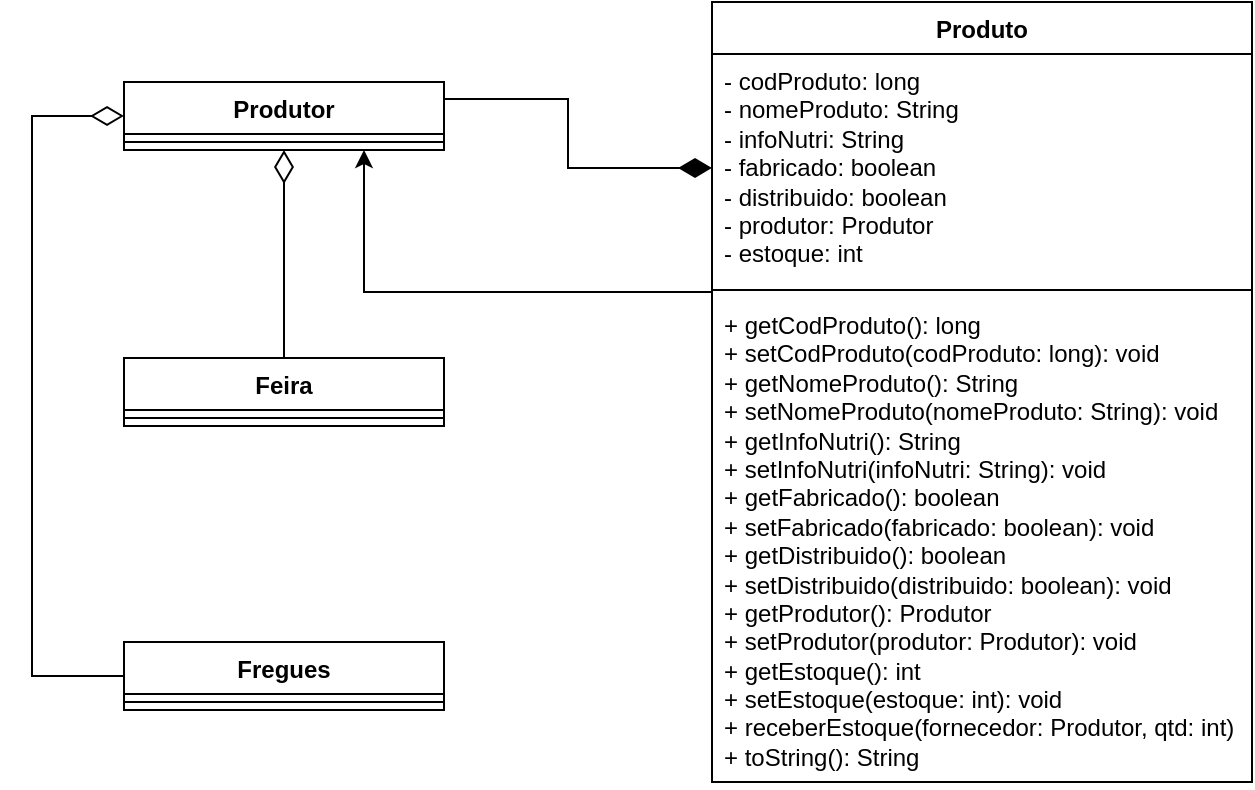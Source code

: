 <mxfile version="21.5.2" type="github">
  <diagram name="Página-1" id="trgVyaGOAGARNnxK2m3R">
    <mxGraphModel dx="880" dy="442" grid="1" gridSize="10" guides="1" tooltips="1" connect="1" arrows="1" fold="1" page="1" pageScale="1" pageWidth="827" pageHeight="1169" math="0" shadow="0">
      <root>
        <mxCell id="0" />
        <mxCell id="1" parent="0" />
        <mxCell id="4S8blp3XQvQkkuksVJ6E-1" value="Produto" style="swimlane;fontStyle=1;align=center;verticalAlign=top;childLayout=stackLayout;horizontal=1;startSize=26;horizontalStack=0;resizeParent=1;resizeParentMax=0;resizeLast=0;collapsible=1;marginBottom=0;whiteSpace=wrap;html=1;" parent="1" vertex="1">
          <mxGeometry x="450" y="80" width="270" height="390" as="geometry" />
        </mxCell>
        <mxCell id="4S8blp3XQvQkkuksVJ6E-2" value="&lt;div&gt;- codProduto: long&lt;/div&gt;&lt;div&gt;- nomeProduto: String&lt;/div&gt;&lt;div&gt;- infoNutri: String&lt;/div&gt;&lt;div&gt;- fabricado: boolean&lt;/div&gt;&lt;div&gt;- distribuido: boolean&lt;/div&gt;&lt;div&gt;- produtor: Produtor&lt;/div&gt;&lt;div&gt;- estoque: int&lt;br&gt;&lt;/div&gt;" style="text;strokeColor=none;fillColor=none;align=left;verticalAlign=top;spacingLeft=4;spacingRight=4;overflow=hidden;rotatable=0;points=[[0,0.5],[1,0.5]];portConstraint=eastwest;whiteSpace=wrap;html=1;" parent="4S8blp3XQvQkkuksVJ6E-1" vertex="1">
          <mxGeometry y="26" width="270" height="114" as="geometry" />
        </mxCell>
        <mxCell id="4S8blp3XQvQkkuksVJ6E-3" value="" style="line;strokeWidth=1;fillColor=none;align=left;verticalAlign=middle;spacingTop=-1;spacingLeft=3;spacingRight=3;rotatable=0;labelPosition=right;points=[];portConstraint=eastwest;strokeColor=inherit;" parent="4S8blp3XQvQkkuksVJ6E-1" vertex="1">
          <mxGeometry y="140" width="270" height="8" as="geometry" />
        </mxCell>
        <mxCell id="4S8blp3XQvQkkuksVJ6E-4" value="&lt;div&gt;+ getCodProduto(): long&lt;/div&gt;&lt;div&gt;+ setCodProduto(codProduto: long): void&lt;/div&gt;&lt;div&gt;+ getNomeProduto(): String&lt;/div&gt;&lt;div&gt;+ setNomeProduto(nomeProduto: String): void&lt;/div&gt;&lt;div&gt;+ getInfoNutri(): String&lt;/div&gt;&lt;div&gt;+ setInfoNutri(infoNutri: String): void&lt;/div&gt;&lt;div&gt;+ getFabricado(): boolean&lt;/div&gt;&lt;div&gt;+ setFabricado(fabricado: boolean): void&lt;/div&gt;&lt;div&gt;+ getDistribuido(): boolean&lt;/div&gt;&lt;div&gt;+ setDistribuido(distribuido: boolean): void&lt;/div&gt;&lt;div&gt;+ getProdutor(): Produtor&lt;/div&gt;&lt;div&gt;+ setProdutor(produtor: Produtor): void&lt;/div&gt;&lt;div&gt;+ getEstoque(): int&lt;/div&gt;&lt;div&gt;+ setEstoque(estoque: int): void&lt;/div&gt;&lt;div&gt;+ receberEstoque(fornecedor: Produtor, qtd: int)&lt;/div&gt;&lt;div&gt;+ toString(): String&lt;/div&gt;" style="text;strokeColor=none;fillColor=none;align=left;verticalAlign=top;spacingLeft=4;spacingRight=4;overflow=hidden;rotatable=0;points=[[0,0.5],[1,0.5]];portConstraint=eastwest;whiteSpace=wrap;html=1;" parent="4S8blp3XQvQkkuksVJ6E-1" vertex="1">
          <mxGeometry y="148" width="270" height="242" as="geometry" />
        </mxCell>
        <mxCell id="emIv7Gurqq5LnOJ2NyE1-9" style="edgeStyle=orthogonalEdgeStyle;rounded=0;orthogonalLoop=1;jettySize=auto;html=1;exitX=1;exitY=0.25;exitDx=0;exitDy=0;entryX=0;entryY=0.5;entryDx=0;entryDy=0;endArrow=diamondThin;endFill=1;endSize=14;" edge="1" parent="1" source="emIv7Gurqq5LnOJ2NyE1-1" target="4S8blp3XQvQkkuksVJ6E-2">
          <mxGeometry relative="1" as="geometry" />
        </mxCell>
        <mxCell id="emIv7Gurqq5LnOJ2NyE1-1" value="Produtor" style="swimlane;fontStyle=1;align=center;verticalAlign=top;childLayout=stackLayout;horizontal=1;startSize=26;horizontalStack=0;resizeParent=1;resizeParentMax=0;resizeLast=0;collapsible=1;marginBottom=0;whiteSpace=wrap;html=1;" vertex="1" parent="1">
          <mxGeometry x="156" y="120" width="160" height="34" as="geometry" />
        </mxCell>
        <mxCell id="emIv7Gurqq5LnOJ2NyE1-3" value="" style="line;strokeWidth=1;fillColor=none;align=left;verticalAlign=middle;spacingTop=-1;spacingLeft=3;spacingRight=3;rotatable=0;labelPosition=right;points=[];portConstraint=eastwest;strokeColor=inherit;" vertex="1" parent="emIv7Gurqq5LnOJ2NyE1-1">
          <mxGeometry y="26" width="160" height="8" as="geometry" />
        </mxCell>
        <mxCell id="emIv7Gurqq5LnOJ2NyE1-10" style="edgeStyle=orthogonalEdgeStyle;rounded=0;orthogonalLoop=1;jettySize=auto;html=1;exitX=0.5;exitY=0;exitDx=0;exitDy=0;entryX=0.5;entryY=1;entryDx=0;entryDy=0;endArrow=diamondThin;endFill=0;endSize=14;" edge="1" parent="1" source="emIv7Gurqq5LnOJ2NyE1-5" target="emIv7Gurqq5LnOJ2NyE1-1">
          <mxGeometry relative="1" as="geometry" />
        </mxCell>
        <mxCell id="emIv7Gurqq5LnOJ2NyE1-5" value="Feira" style="swimlane;fontStyle=1;align=center;verticalAlign=top;childLayout=stackLayout;horizontal=1;startSize=26;horizontalStack=0;resizeParent=1;resizeParentMax=0;resizeLast=0;collapsible=1;marginBottom=0;whiteSpace=wrap;html=1;" vertex="1" parent="1">
          <mxGeometry x="156" y="258" width="160" height="34" as="geometry" />
        </mxCell>
        <mxCell id="emIv7Gurqq5LnOJ2NyE1-6" value="" style="line;strokeWidth=1;fillColor=none;align=left;verticalAlign=middle;spacingTop=-1;spacingLeft=3;spacingRight=3;rotatable=0;labelPosition=right;points=[];portConstraint=eastwest;strokeColor=inherit;" vertex="1" parent="emIv7Gurqq5LnOJ2NyE1-5">
          <mxGeometry y="26" width="160" height="8" as="geometry" />
        </mxCell>
        <mxCell id="emIv7Gurqq5LnOJ2NyE1-12" style="edgeStyle=orthogonalEdgeStyle;rounded=0;orthogonalLoop=1;jettySize=auto;html=1;exitX=0;exitY=0.5;exitDx=0;exitDy=0;entryX=0;entryY=0.5;entryDx=0;entryDy=0;endArrow=diamondThin;endFill=0;endSize=14;" edge="1" parent="1" source="emIv7Gurqq5LnOJ2NyE1-7" target="emIv7Gurqq5LnOJ2NyE1-1">
          <mxGeometry relative="1" as="geometry">
            <Array as="points">
              <mxPoint x="110" y="417" />
              <mxPoint x="110" y="137" />
            </Array>
          </mxGeometry>
        </mxCell>
        <mxCell id="emIv7Gurqq5LnOJ2NyE1-7" value="Fregues" style="swimlane;fontStyle=1;align=center;verticalAlign=top;childLayout=stackLayout;horizontal=1;startSize=26;horizontalStack=0;resizeParent=1;resizeParentMax=0;resizeLast=0;collapsible=1;marginBottom=0;whiteSpace=wrap;html=1;" vertex="1" parent="1">
          <mxGeometry x="156" y="400" width="160" height="34" as="geometry" />
        </mxCell>
        <mxCell id="emIv7Gurqq5LnOJ2NyE1-8" value="" style="line;strokeWidth=1;fillColor=none;align=left;verticalAlign=middle;spacingTop=-1;spacingLeft=3;spacingRight=3;rotatable=0;labelPosition=right;points=[];portConstraint=eastwest;strokeColor=inherit;" vertex="1" parent="emIv7Gurqq5LnOJ2NyE1-7">
          <mxGeometry y="26" width="160" height="8" as="geometry" />
        </mxCell>
        <mxCell id="emIv7Gurqq5LnOJ2NyE1-11" style="edgeStyle=orthogonalEdgeStyle;rounded=0;orthogonalLoop=1;jettySize=auto;html=1;exitX=0;exitY=0.625;exitDx=0;exitDy=0;entryX=0.75;entryY=1;entryDx=0;entryDy=0;exitPerimeter=0;" edge="1" parent="1" source="4S8blp3XQvQkkuksVJ6E-3" target="emIv7Gurqq5LnOJ2NyE1-1">
          <mxGeometry relative="1" as="geometry" />
        </mxCell>
      </root>
    </mxGraphModel>
  </diagram>
</mxfile>

